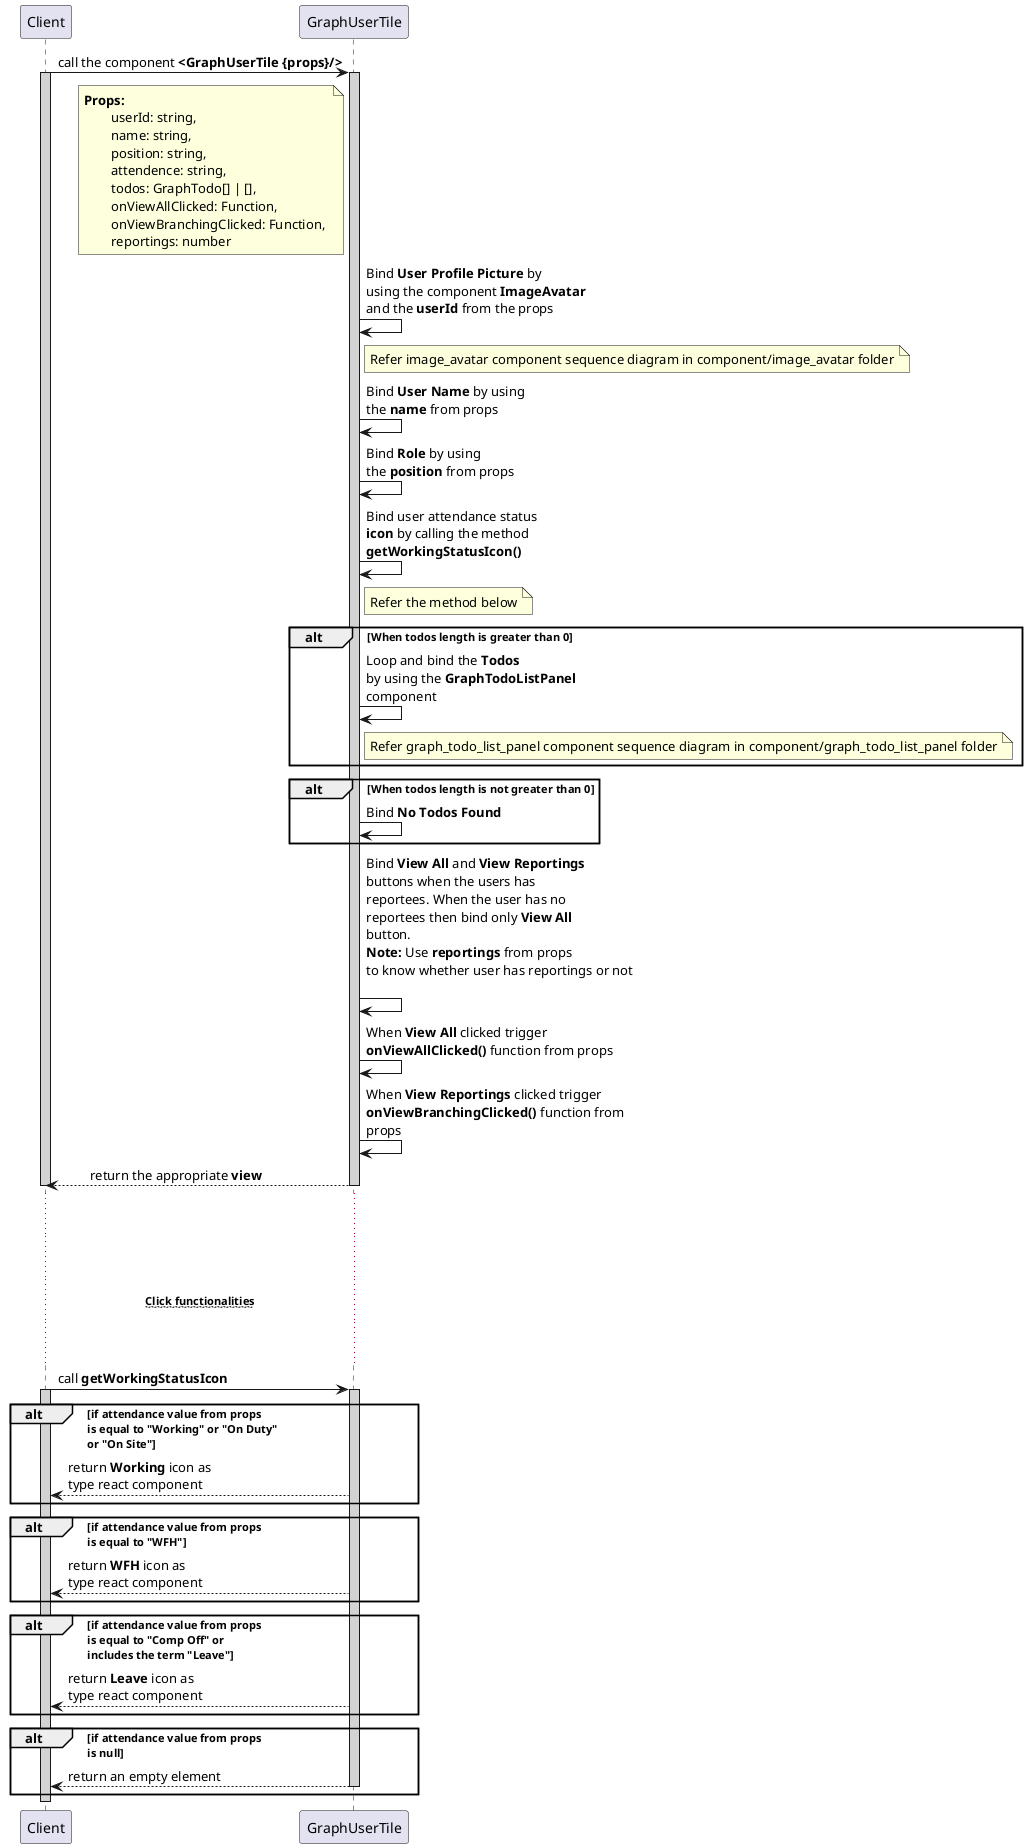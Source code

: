 @startuml GraphUserTile
participant Client
participant GraphUserTile

Client -> GraphUserTile : call the component **<GraphUserTile {props}/>**
activate Client #D3D3D3
activate GraphUserTile #D3D3D3

note left of GraphUserTile:**Props:** \n\tuserId: string, \n\tname: string, \n\tposition: string, \n\tattendence: string, \n\ttodos: GraphTodo[] | [], \n\tonViewAllClicked: Function, \n\tonViewBranchingClicked: Function, \n\treportings: number

GraphUserTile -> GraphUserTile : Bind **User Profile Picture** by \nusing the component **ImageAvatar** \nand the **userId** from the props
note right of GraphUserTile : Refer image_avatar component sequence diagram in component/image_avatar folder
GraphUserTile -> GraphUserTile : Bind **User Name** by using \nthe **name** from props
GraphUserTile -> GraphUserTile : Bind **Role** by using \nthe **position** from props
GraphUserTile -> GraphUserTile : Bind user attendance status \n**icon** by calling the method \n**getWorkingStatusIcon()**
note right of GraphUserTile : Refer the method below

alt When todos length is greater than 0
    GraphUserTile -> GraphUserTile : Loop and bind the **Todos** \nby using the **GraphTodoListPanel** \ncomponent
    note right of GraphUserTile : Refer graph_todo_list_panel component sequence diagram in component/graph_todo_list_panel folder
end

alt When todos length is not greater than 0
    GraphUserTile -> GraphUserTile : Bind **No Todos Found**
end

GraphUserTile -> GraphUserTile : Bind **View All** and **View Reportings** \nbuttons when the users has \nreportees. When the user has no \nreportees then bind only **View All** \nbutton. \n**Note:** Use **reportings** from props \nto know whether user has reportings or not\n
GraphUserTile -> GraphUserTile : When **View All** clicked trigger \n**onViewAllClicked()** function from props
GraphUserTile -> GraphUserTile : When **View Reportings** clicked trigger \n**onViewBranchingClicked()** function from \nprops


Client <-- GraphUserTile : \treturn the appropriate **view**
deactivate GraphUserTile
deactivate Client

... ...
... ...
...~~**Click functionalities**~~...
... ...

Client -> GraphUserTile: call **getWorkingStatusIcon**
activate Client #D3D3D3
activate GraphUserTile #D3D3D3

    alt if attendance value from props \nis equal to "Working" or "On Duty" \nor "On Site"
        GraphUserTile --> Client : return **Working** icon as \ntype react component
    end

    alt if attendance value from props \nis equal to "WFH"
        GraphUserTile --> Client : return **WFH** icon as \ntype react component
    end

    alt if attendance value from props \nis equal to "Comp Off" or \nincludes the term "Leave"
        GraphUserTile --> Client : return **Leave** icon as \ntype react component
    end

    alt if attendance value from props \nis null
        GraphUserTile --> Client : return an empty element
        deactivate GraphUserTile
    end

deactivate Client

@enduml